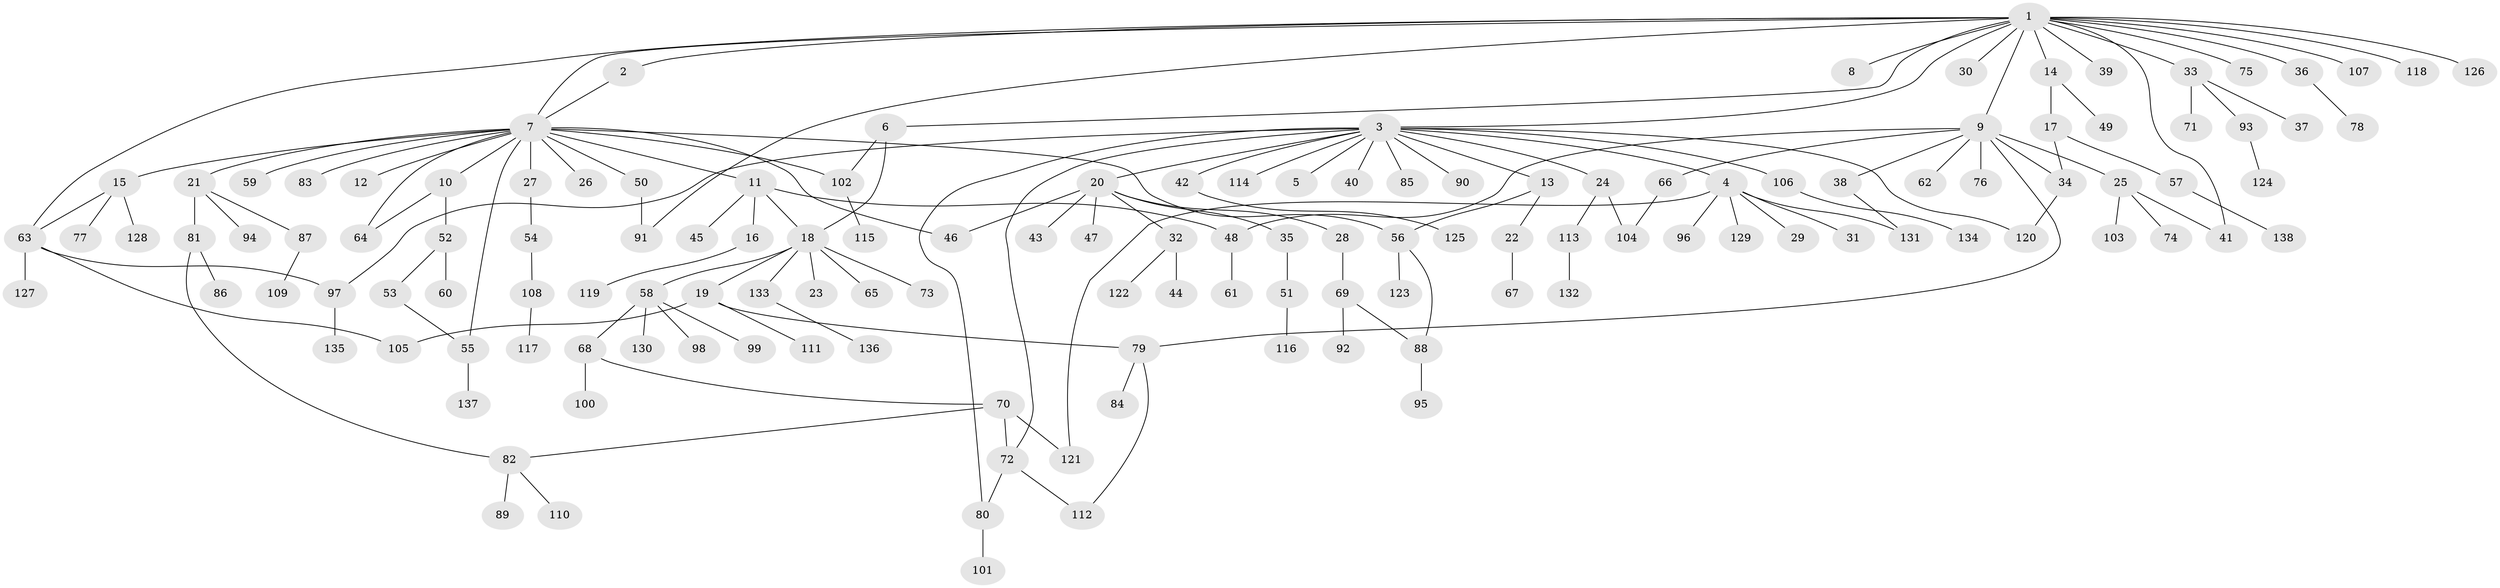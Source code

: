 // Generated by graph-tools (version 1.1) at 2025/49/03/09/25 03:49:52]
// undirected, 138 vertices, 161 edges
graph export_dot {
graph [start="1"]
  node [color=gray90,style=filled];
  1;
  2;
  3;
  4;
  5;
  6;
  7;
  8;
  9;
  10;
  11;
  12;
  13;
  14;
  15;
  16;
  17;
  18;
  19;
  20;
  21;
  22;
  23;
  24;
  25;
  26;
  27;
  28;
  29;
  30;
  31;
  32;
  33;
  34;
  35;
  36;
  37;
  38;
  39;
  40;
  41;
  42;
  43;
  44;
  45;
  46;
  47;
  48;
  49;
  50;
  51;
  52;
  53;
  54;
  55;
  56;
  57;
  58;
  59;
  60;
  61;
  62;
  63;
  64;
  65;
  66;
  67;
  68;
  69;
  70;
  71;
  72;
  73;
  74;
  75;
  76;
  77;
  78;
  79;
  80;
  81;
  82;
  83;
  84;
  85;
  86;
  87;
  88;
  89;
  90;
  91;
  92;
  93;
  94;
  95;
  96;
  97;
  98;
  99;
  100;
  101;
  102;
  103;
  104;
  105;
  106;
  107;
  108;
  109;
  110;
  111;
  112;
  113;
  114;
  115;
  116;
  117;
  118;
  119;
  120;
  121;
  122;
  123;
  124;
  125;
  126;
  127;
  128;
  129;
  130;
  131;
  132;
  133;
  134;
  135;
  136;
  137;
  138;
  1 -- 2;
  1 -- 3;
  1 -- 6;
  1 -- 7;
  1 -- 8;
  1 -- 9;
  1 -- 14;
  1 -- 30;
  1 -- 33;
  1 -- 36;
  1 -- 39;
  1 -- 41;
  1 -- 63;
  1 -- 75;
  1 -- 91;
  1 -- 107;
  1 -- 118;
  1 -- 126;
  2 -- 7;
  3 -- 4;
  3 -- 5;
  3 -- 13;
  3 -- 20;
  3 -- 24;
  3 -- 40;
  3 -- 42;
  3 -- 72;
  3 -- 80;
  3 -- 85;
  3 -- 90;
  3 -- 97;
  3 -- 106;
  3 -- 114;
  3 -- 120;
  4 -- 29;
  4 -- 31;
  4 -- 96;
  4 -- 121;
  4 -- 129;
  4 -- 131;
  6 -- 18;
  6 -- 102;
  7 -- 10;
  7 -- 11;
  7 -- 12;
  7 -- 15;
  7 -- 21;
  7 -- 26;
  7 -- 27;
  7 -- 46;
  7 -- 50;
  7 -- 55;
  7 -- 56;
  7 -- 59;
  7 -- 64;
  7 -- 83;
  7 -- 102;
  9 -- 25;
  9 -- 34;
  9 -- 38;
  9 -- 48;
  9 -- 62;
  9 -- 66;
  9 -- 76;
  9 -- 79;
  10 -- 52;
  10 -- 64;
  11 -- 16;
  11 -- 18;
  11 -- 45;
  11 -- 48;
  13 -- 22;
  13 -- 56;
  14 -- 17;
  14 -- 49;
  15 -- 63;
  15 -- 77;
  15 -- 128;
  16 -- 119;
  17 -- 34;
  17 -- 57;
  18 -- 19;
  18 -- 23;
  18 -- 58;
  18 -- 65;
  18 -- 73;
  18 -- 133;
  19 -- 79;
  19 -- 105;
  19 -- 111;
  20 -- 28;
  20 -- 32;
  20 -- 35;
  20 -- 43;
  20 -- 46;
  20 -- 47;
  21 -- 81;
  21 -- 87;
  21 -- 94;
  22 -- 67;
  24 -- 104;
  24 -- 113;
  25 -- 41;
  25 -- 74;
  25 -- 103;
  27 -- 54;
  28 -- 69;
  32 -- 44;
  32 -- 122;
  33 -- 37;
  33 -- 71;
  33 -- 93;
  34 -- 120;
  35 -- 51;
  36 -- 78;
  38 -- 131;
  42 -- 125;
  48 -- 61;
  50 -- 91;
  51 -- 116;
  52 -- 53;
  52 -- 60;
  53 -- 55;
  54 -- 108;
  55 -- 137;
  56 -- 88;
  56 -- 123;
  57 -- 138;
  58 -- 68;
  58 -- 98;
  58 -- 99;
  58 -- 130;
  63 -- 97;
  63 -- 105;
  63 -- 127;
  66 -- 104;
  68 -- 70;
  68 -- 100;
  69 -- 88;
  69 -- 92;
  70 -- 72;
  70 -- 82;
  70 -- 121;
  72 -- 80;
  72 -- 112;
  79 -- 84;
  79 -- 112;
  80 -- 101;
  81 -- 82;
  81 -- 86;
  82 -- 89;
  82 -- 110;
  87 -- 109;
  88 -- 95;
  93 -- 124;
  97 -- 135;
  102 -- 115;
  106 -- 134;
  108 -- 117;
  113 -- 132;
  133 -- 136;
}
